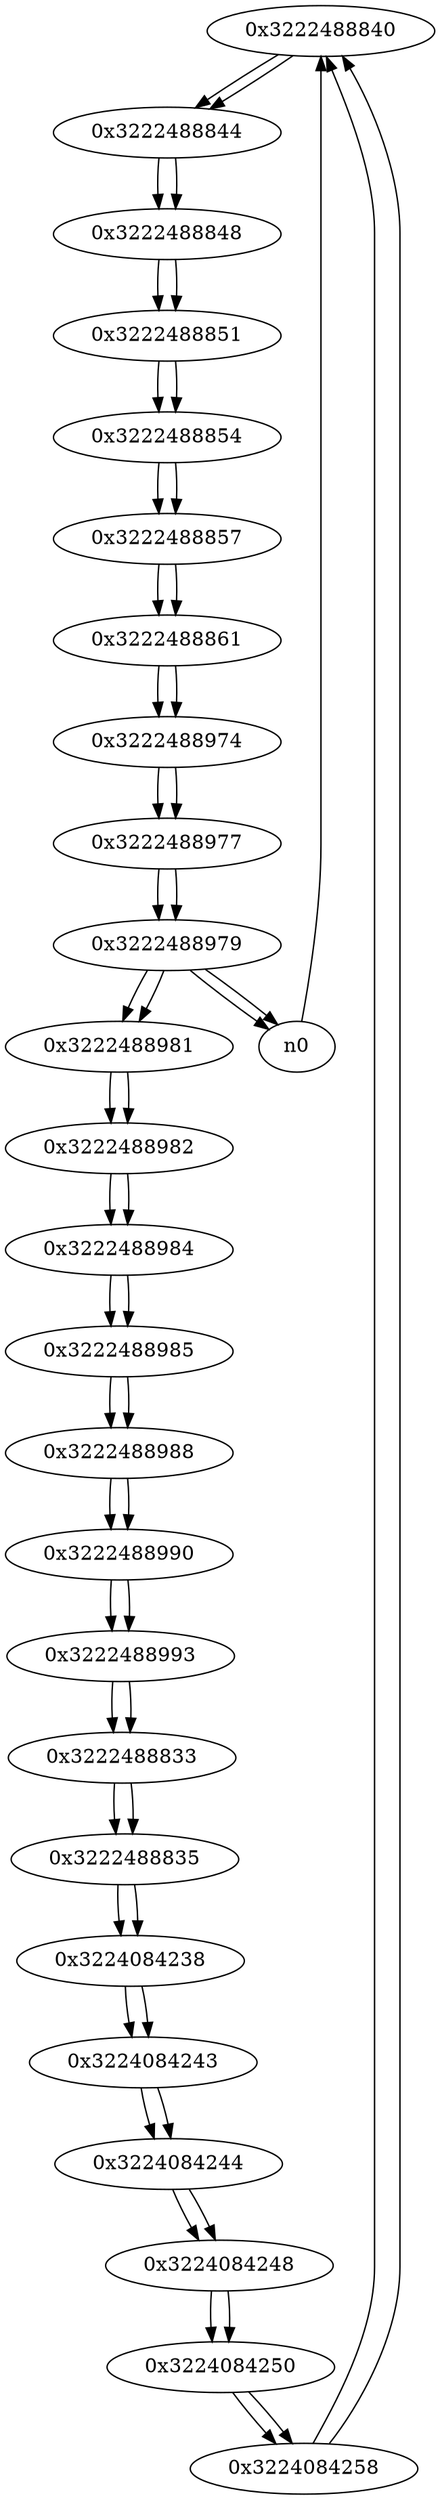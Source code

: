 digraph G{
/* nodes */
  n1 [label="0x3222488840"]
  n2 [label="0x3222488844"]
  n3 [label="0x3222488848"]
  n4 [label="0x3222488851"]
  n5 [label="0x3222488854"]
  n6 [label="0x3222488857"]
  n7 [label="0x3222488861"]
  n8 [label="0x3222488974"]
  n9 [label="0x3222488977"]
  n10 [label="0x3222488979"]
  n11 [label="0x3222488981"]
  n12 [label="0x3222488982"]
  n13 [label="0x3222488984"]
  n14 [label="0x3222488985"]
  n15 [label="0x3222488988"]
  n16 [label="0x3222488990"]
  n17 [label="0x3222488993"]
  n18 [label="0x3222488833"]
  n19 [label="0x3222488835"]
  n20 [label="0x3224084238"]
  n21 [label="0x3224084243"]
  n22 [label="0x3224084244"]
  n23 [label="0x3224084248"]
  n24 [label="0x3224084250"]
  n25 [label="0x3224084258"]
/* edges */
n1 -> n2;
n25 -> n1;
n0 -> n1;
n2 -> n3;
n1 -> n2;
n3 -> n4;
n2 -> n3;
n4 -> n5;
n3 -> n4;
n5 -> n6;
n4 -> n5;
n6 -> n7;
n5 -> n6;
n7 -> n8;
n6 -> n7;
n8 -> n9;
n7 -> n8;
n9 -> n10;
n8 -> n9;
n10 -> n0;
n10 -> n11;
n10 -> n0;
n9 -> n10;
n11 -> n12;
n10 -> n11;
n12 -> n13;
n11 -> n12;
n13 -> n14;
n12 -> n13;
n14 -> n15;
n13 -> n14;
n15 -> n16;
n14 -> n15;
n16 -> n17;
n15 -> n16;
n17 -> n18;
n16 -> n17;
n18 -> n19;
n17 -> n18;
n19 -> n20;
n18 -> n19;
n20 -> n21;
n19 -> n20;
n21 -> n22;
n20 -> n21;
n22 -> n23;
n21 -> n22;
n23 -> n24;
n22 -> n23;
n24 -> n25;
n23 -> n24;
n25 -> n1;
n24 -> n25;
}
